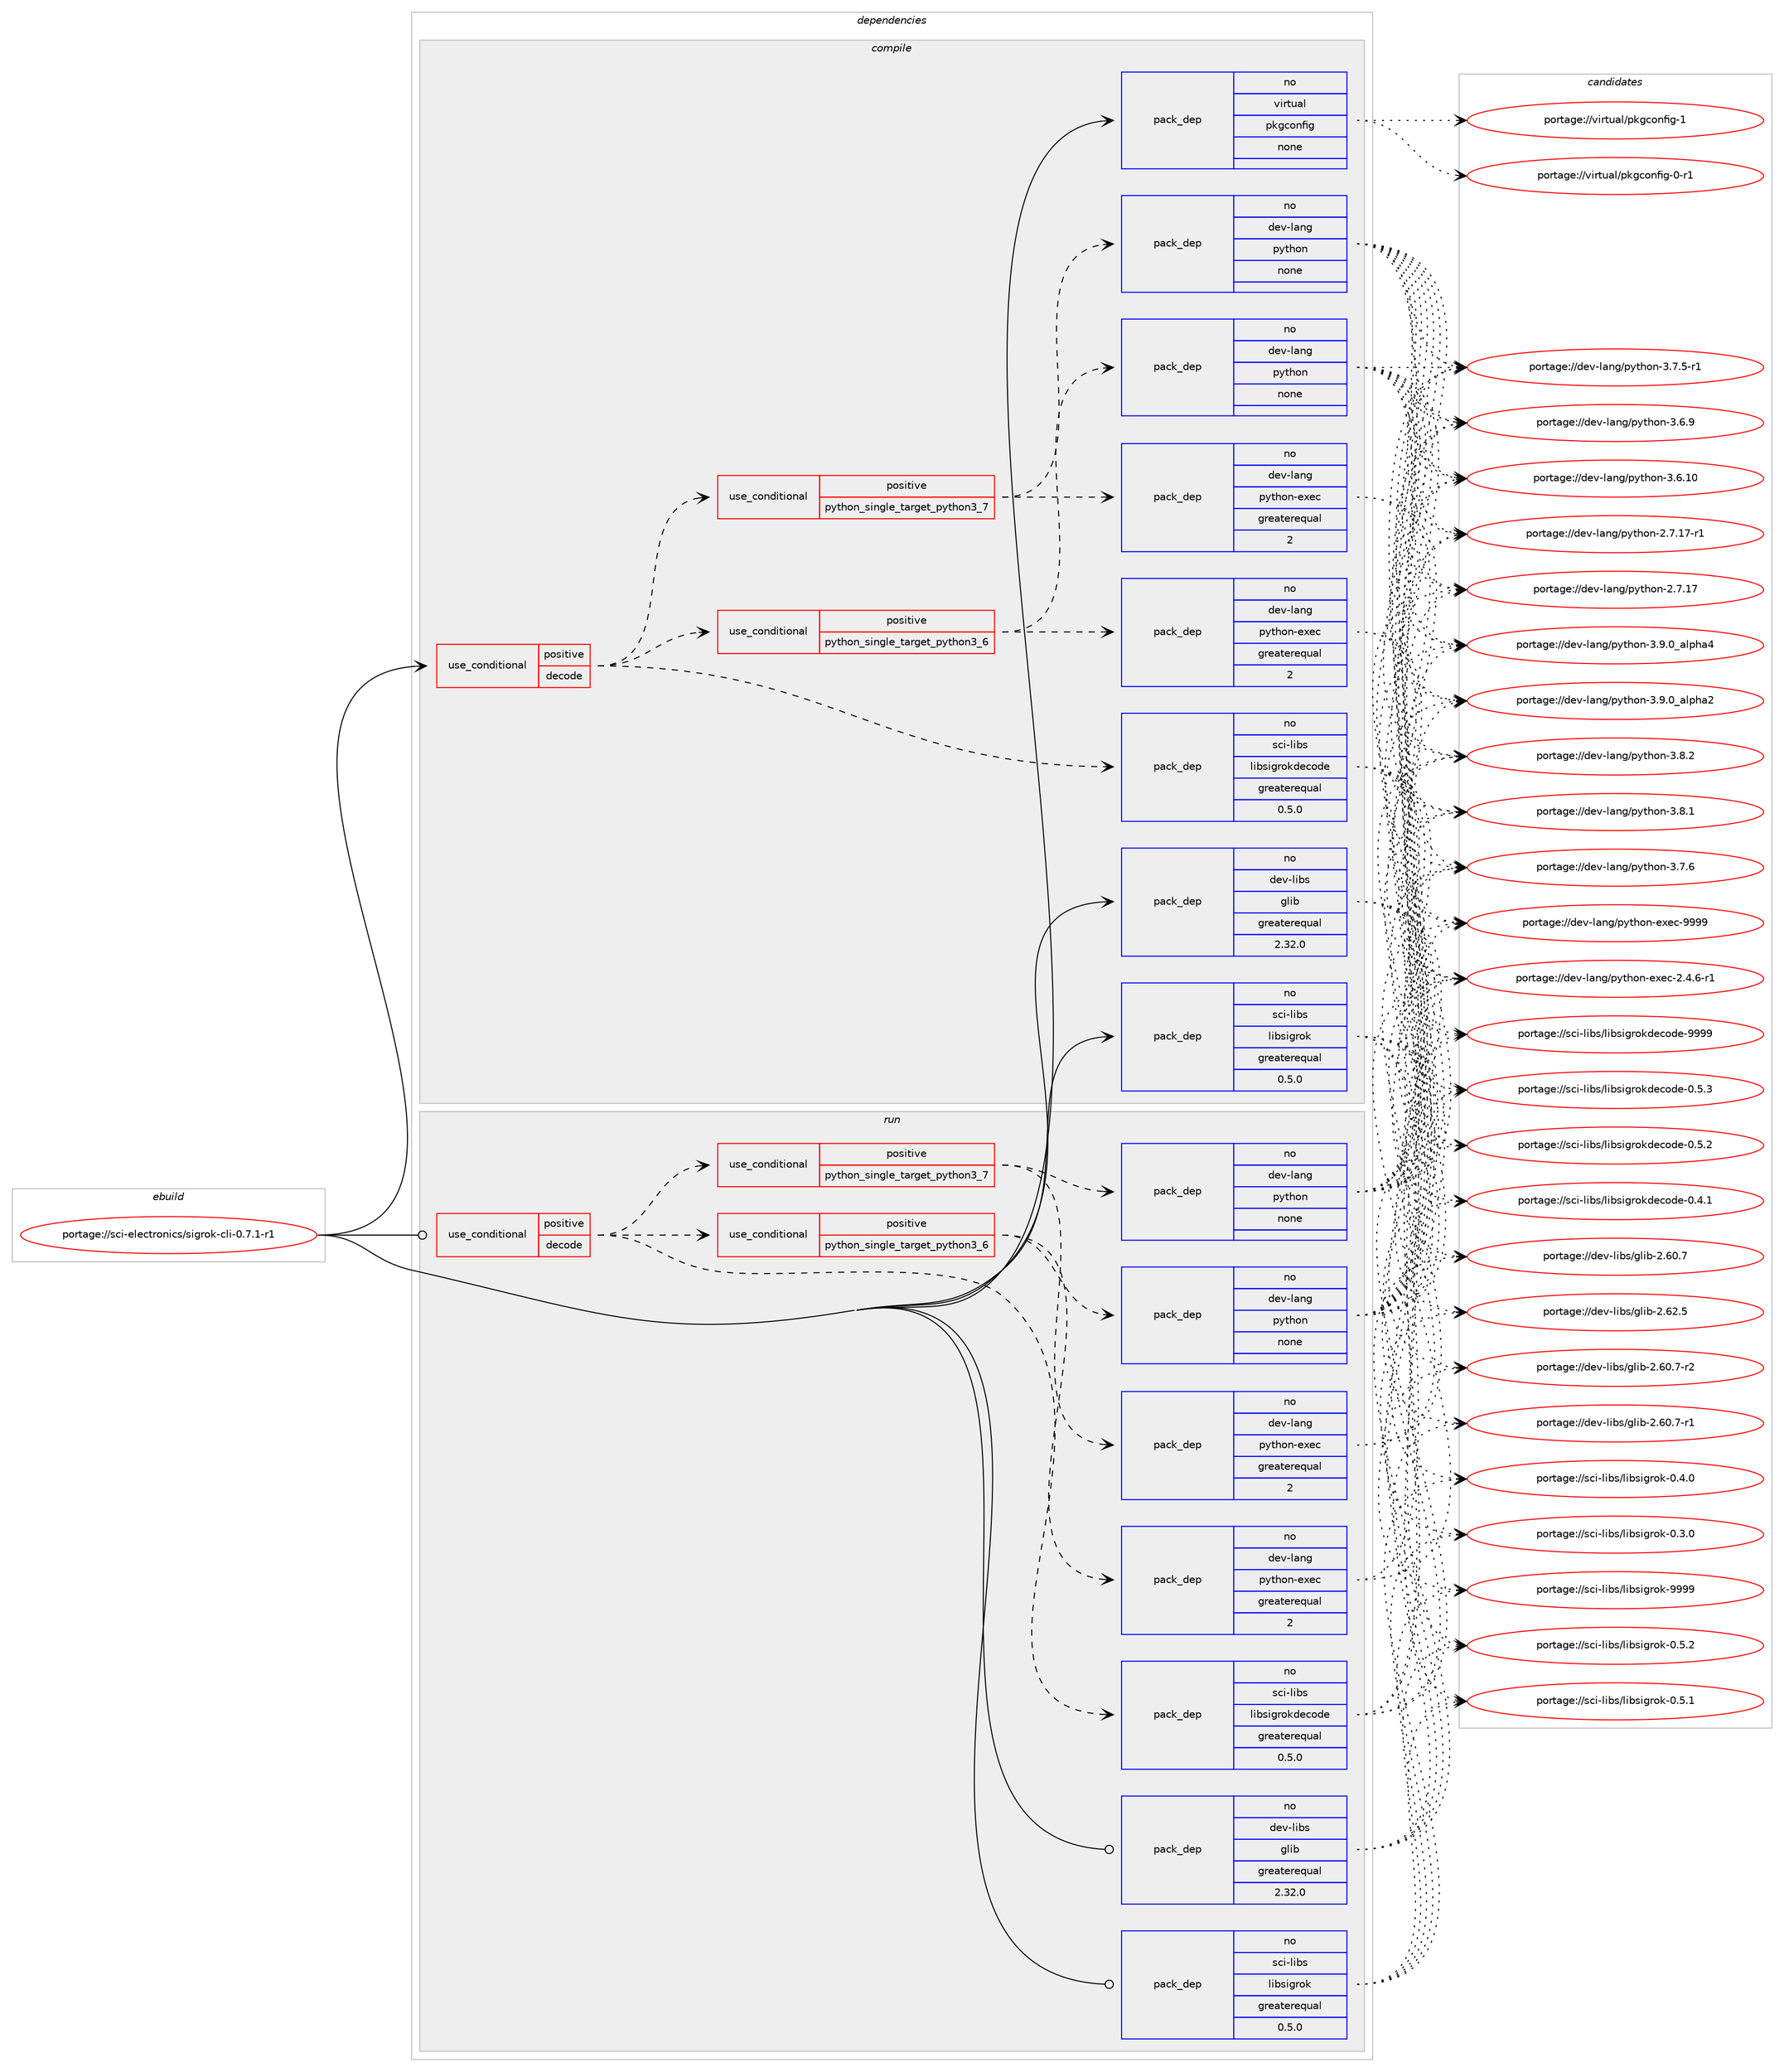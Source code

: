digraph prolog {

# *************
# Graph options
# *************

newrank=true;
concentrate=true;
compound=true;
graph [rankdir=LR,fontname=Helvetica,fontsize=10,ranksep=1.5];#, ranksep=2.5, nodesep=0.2];
edge  [arrowhead=vee];
node  [fontname=Helvetica,fontsize=10];

# **********
# The ebuild
# **********

subgraph cluster_leftcol {
color=gray;
rank=same;
label=<<i>ebuild</i>>;
id [label="portage://sci-electronics/sigrok-cli-0.7.1-r1", color=red, width=4, href="../sci-electronics/sigrok-cli-0.7.1-r1.svg"];
}

# ****************
# The dependencies
# ****************

subgraph cluster_midcol {
color=gray;
label=<<i>dependencies</i>>;
subgraph cluster_compile {
fillcolor="#eeeeee";
style=filled;
label=<<i>compile</i>>;
subgraph cond11163 {
dependency53772 [label=<<TABLE BORDER="0" CELLBORDER="1" CELLSPACING="0" CELLPADDING="4"><TR><TD ROWSPAN="3" CELLPADDING="10">use_conditional</TD></TR><TR><TD>positive</TD></TR><TR><TD>decode</TD></TR></TABLE>>, shape=none, color=red];
subgraph pack41473 {
dependency53773 [label=<<TABLE BORDER="0" CELLBORDER="1" CELLSPACING="0" CELLPADDING="4" WIDTH="220"><TR><TD ROWSPAN="6" CELLPADDING="30">pack_dep</TD></TR><TR><TD WIDTH="110">no</TD></TR><TR><TD>sci-libs</TD></TR><TR><TD>libsigrokdecode</TD></TR><TR><TD>greaterequal</TD></TR><TR><TD>0.5.0</TD></TR></TABLE>>, shape=none, color=blue];
}
dependency53772:e -> dependency53773:w [weight=20,style="dashed",arrowhead="vee"];
subgraph cond11164 {
dependency53774 [label=<<TABLE BORDER="0" CELLBORDER="1" CELLSPACING="0" CELLPADDING="4"><TR><TD ROWSPAN="3" CELLPADDING="10">use_conditional</TD></TR><TR><TD>positive</TD></TR><TR><TD>python_single_target_python3_6</TD></TR></TABLE>>, shape=none, color=red];
subgraph pack41474 {
dependency53775 [label=<<TABLE BORDER="0" CELLBORDER="1" CELLSPACING="0" CELLPADDING="4" WIDTH="220"><TR><TD ROWSPAN="6" CELLPADDING="30">pack_dep</TD></TR><TR><TD WIDTH="110">no</TD></TR><TR><TD>dev-lang</TD></TR><TR><TD>python</TD></TR><TR><TD>none</TD></TR><TR><TD></TD></TR></TABLE>>, shape=none, color=blue];
}
dependency53774:e -> dependency53775:w [weight=20,style="dashed",arrowhead="vee"];
subgraph pack41475 {
dependency53776 [label=<<TABLE BORDER="0" CELLBORDER="1" CELLSPACING="0" CELLPADDING="4" WIDTH="220"><TR><TD ROWSPAN="6" CELLPADDING="30">pack_dep</TD></TR><TR><TD WIDTH="110">no</TD></TR><TR><TD>dev-lang</TD></TR><TR><TD>python-exec</TD></TR><TR><TD>greaterequal</TD></TR><TR><TD>2</TD></TR></TABLE>>, shape=none, color=blue];
}
dependency53774:e -> dependency53776:w [weight=20,style="dashed",arrowhead="vee"];
}
dependency53772:e -> dependency53774:w [weight=20,style="dashed",arrowhead="vee"];
subgraph cond11165 {
dependency53777 [label=<<TABLE BORDER="0" CELLBORDER="1" CELLSPACING="0" CELLPADDING="4"><TR><TD ROWSPAN="3" CELLPADDING="10">use_conditional</TD></TR><TR><TD>positive</TD></TR><TR><TD>python_single_target_python3_7</TD></TR></TABLE>>, shape=none, color=red];
subgraph pack41476 {
dependency53778 [label=<<TABLE BORDER="0" CELLBORDER="1" CELLSPACING="0" CELLPADDING="4" WIDTH="220"><TR><TD ROWSPAN="6" CELLPADDING="30">pack_dep</TD></TR><TR><TD WIDTH="110">no</TD></TR><TR><TD>dev-lang</TD></TR><TR><TD>python</TD></TR><TR><TD>none</TD></TR><TR><TD></TD></TR></TABLE>>, shape=none, color=blue];
}
dependency53777:e -> dependency53778:w [weight=20,style="dashed",arrowhead="vee"];
subgraph pack41477 {
dependency53779 [label=<<TABLE BORDER="0" CELLBORDER="1" CELLSPACING="0" CELLPADDING="4" WIDTH="220"><TR><TD ROWSPAN="6" CELLPADDING="30">pack_dep</TD></TR><TR><TD WIDTH="110">no</TD></TR><TR><TD>dev-lang</TD></TR><TR><TD>python-exec</TD></TR><TR><TD>greaterequal</TD></TR><TR><TD>2</TD></TR></TABLE>>, shape=none, color=blue];
}
dependency53777:e -> dependency53779:w [weight=20,style="dashed",arrowhead="vee"];
}
dependency53772:e -> dependency53777:w [weight=20,style="dashed",arrowhead="vee"];
}
id:e -> dependency53772:w [weight=20,style="solid",arrowhead="vee"];
subgraph pack41478 {
dependency53780 [label=<<TABLE BORDER="0" CELLBORDER="1" CELLSPACING="0" CELLPADDING="4" WIDTH="220"><TR><TD ROWSPAN="6" CELLPADDING="30">pack_dep</TD></TR><TR><TD WIDTH="110">no</TD></TR><TR><TD>dev-libs</TD></TR><TR><TD>glib</TD></TR><TR><TD>greaterequal</TD></TR><TR><TD>2.32.0</TD></TR></TABLE>>, shape=none, color=blue];
}
id:e -> dependency53780:w [weight=20,style="solid",arrowhead="vee"];
subgraph pack41479 {
dependency53781 [label=<<TABLE BORDER="0" CELLBORDER="1" CELLSPACING="0" CELLPADDING="4" WIDTH="220"><TR><TD ROWSPAN="6" CELLPADDING="30">pack_dep</TD></TR><TR><TD WIDTH="110">no</TD></TR><TR><TD>sci-libs</TD></TR><TR><TD>libsigrok</TD></TR><TR><TD>greaterequal</TD></TR><TR><TD>0.5.0</TD></TR></TABLE>>, shape=none, color=blue];
}
id:e -> dependency53781:w [weight=20,style="solid",arrowhead="vee"];
subgraph pack41480 {
dependency53782 [label=<<TABLE BORDER="0" CELLBORDER="1" CELLSPACING="0" CELLPADDING="4" WIDTH="220"><TR><TD ROWSPAN="6" CELLPADDING="30">pack_dep</TD></TR><TR><TD WIDTH="110">no</TD></TR><TR><TD>virtual</TD></TR><TR><TD>pkgconfig</TD></TR><TR><TD>none</TD></TR><TR><TD></TD></TR></TABLE>>, shape=none, color=blue];
}
id:e -> dependency53782:w [weight=20,style="solid",arrowhead="vee"];
}
subgraph cluster_compileandrun {
fillcolor="#eeeeee";
style=filled;
label=<<i>compile and run</i>>;
}
subgraph cluster_run {
fillcolor="#eeeeee";
style=filled;
label=<<i>run</i>>;
subgraph cond11166 {
dependency53783 [label=<<TABLE BORDER="0" CELLBORDER="1" CELLSPACING="0" CELLPADDING="4"><TR><TD ROWSPAN="3" CELLPADDING="10">use_conditional</TD></TR><TR><TD>positive</TD></TR><TR><TD>decode</TD></TR></TABLE>>, shape=none, color=red];
subgraph pack41481 {
dependency53784 [label=<<TABLE BORDER="0" CELLBORDER="1" CELLSPACING="0" CELLPADDING="4" WIDTH="220"><TR><TD ROWSPAN="6" CELLPADDING="30">pack_dep</TD></TR><TR><TD WIDTH="110">no</TD></TR><TR><TD>sci-libs</TD></TR><TR><TD>libsigrokdecode</TD></TR><TR><TD>greaterequal</TD></TR><TR><TD>0.5.0</TD></TR></TABLE>>, shape=none, color=blue];
}
dependency53783:e -> dependency53784:w [weight=20,style="dashed",arrowhead="vee"];
subgraph cond11167 {
dependency53785 [label=<<TABLE BORDER="0" CELLBORDER="1" CELLSPACING="0" CELLPADDING="4"><TR><TD ROWSPAN="3" CELLPADDING="10">use_conditional</TD></TR><TR><TD>positive</TD></TR><TR><TD>python_single_target_python3_6</TD></TR></TABLE>>, shape=none, color=red];
subgraph pack41482 {
dependency53786 [label=<<TABLE BORDER="0" CELLBORDER="1" CELLSPACING="0" CELLPADDING="4" WIDTH="220"><TR><TD ROWSPAN="6" CELLPADDING="30">pack_dep</TD></TR><TR><TD WIDTH="110">no</TD></TR><TR><TD>dev-lang</TD></TR><TR><TD>python</TD></TR><TR><TD>none</TD></TR><TR><TD></TD></TR></TABLE>>, shape=none, color=blue];
}
dependency53785:e -> dependency53786:w [weight=20,style="dashed",arrowhead="vee"];
subgraph pack41483 {
dependency53787 [label=<<TABLE BORDER="0" CELLBORDER="1" CELLSPACING="0" CELLPADDING="4" WIDTH="220"><TR><TD ROWSPAN="6" CELLPADDING="30">pack_dep</TD></TR><TR><TD WIDTH="110">no</TD></TR><TR><TD>dev-lang</TD></TR><TR><TD>python-exec</TD></TR><TR><TD>greaterequal</TD></TR><TR><TD>2</TD></TR></TABLE>>, shape=none, color=blue];
}
dependency53785:e -> dependency53787:w [weight=20,style="dashed",arrowhead="vee"];
}
dependency53783:e -> dependency53785:w [weight=20,style="dashed",arrowhead="vee"];
subgraph cond11168 {
dependency53788 [label=<<TABLE BORDER="0" CELLBORDER="1" CELLSPACING="0" CELLPADDING="4"><TR><TD ROWSPAN="3" CELLPADDING="10">use_conditional</TD></TR><TR><TD>positive</TD></TR><TR><TD>python_single_target_python3_7</TD></TR></TABLE>>, shape=none, color=red];
subgraph pack41484 {
dependency53789 [label=<<TABLE BORDER="0" CELLBORDER="1" CELLSPACING="0" CELLPADDING="4" WIDTH="220"><TR><TD ROWSPAN="6" CELLPADDING="30">pack_dep</TD></TR><TR><TD WIDTH="110">no</TD></TR><TR><TD>dev-lang</TD></TR><TR><TD>python</TD></TR><TR><TD>none</TD></TR><TR><TD></TD></TR></TABLE>>, shape=none, color=blue];
}
dependency53788:e -> dependency53789:w [weight=20,style="dashed",arrowhead="vee"];
subgraph pack41485 {
dependency53790 [label=<<TABLE BORDER="0" CELLBORDER="1" CELLSPACING="0" CELLPADDING="4" WIDTH="220"><TR><TD ROWSPAN="6" CELLPADDING="30">pack_dep</TD></TR><TR><TD WIDTH="110">no</TD></TR><TR><TD>dev-lang</TD></TR><TR><TD>python-exec</TD></TR><TR><TD>greaterequal</TD></TR><TR><TD>2</TD></TR></TABLE>>, shape=none, color=blue];
}
dependency53788:e -> dependency53790:w [weight=20,style="dashed",arrowhead="vee"];
}
dependency53783:e -> dependency53788:w [weight=20,style="dashed",arrowhead="vee"];
}
id:e -> dependency53783:w [weight=20,style="solid",arrowhead="odot"];
subgraph pack41486 {
dependency53791 [label=<<TABLE BORDER="0" CELLBORDER="1" CELLSPACING="0" CELLPADDING="4" WIDTH="220"><TR><TD ROWSPAN="6" CELLPADDING="30">pack_dep</TD></TR><TR><TD WIDTH="110">no</TD></TR><TR><TD>dev-libs</TD></TR><TR><TD>glib</TD></TR><TR><TD>greaterequal</TD></TR><TR><TD>2.32.0</TD></TR></TABLE>>, shape=none, color=blue];
}
id:e -> dependency53791:w [weight=20,style="solid",arrowhead="odot"];
subgraph pack41487 {
dependency53792 [label=<<TABLE BORDER="0" CELLBORDER="1" CELLSPACING="0" CELLPADDING="4" WIDTH="220"><TR><TD ROWSPAN="6" CELLPADDING="30">pack_dep</TD></TR><TR><TD WIDTH="110">no</TD></TR><TR><TD>sci-libs</TD></TR><TR><TD>libsigrok</TD></TR><TR><TD>greaterequal</TD></TR><TR><TD>0.5.0</TD></TR></TABLE>>, shape=none, color=blue];
}
id:e -> dependency53792:w [weight=20,style="solid",arrowhead="odot"];
}
}

# **************
# The candidates
# **************

subgraph cluster_choices {
rank=same;
color=gray;
label=<<i>candidates</i>>;

subgraph choice41473 {
color=black;
nodesep=1;
choice1159910545108105981154710810598115105103114111107100101991111001014557575757 [label="portage://sci-libs/libsigrokdecode-9999", color=red, width=4,href="../sci-libs/libsigrokdecode-9999.svg"];
choice115991054510810598115471081059811510510311411110710010199111100101454846534651 [label="portage://sci-libs/libsigrokdecode-0.5.3", color=red, width=4,href="../sci-libs/libsigrokdecode-0.5.3.svg"];
choice115991054510810598115471081059811510510311411110710010199111100101454846534650 [label="portage://sci-libs/libsigrokdecode-0.5.2", color=red, width=4,href="../sci-libs/libsigrokdecode-0.5.2.svg"];
choice115991054510810598115471081059811510510311411110710010199111100101454846524649 [label="portage://sci-libs/libsigrokdecode-0.4.1", color=red, width=4,href="../sci-libs/libsigrokdecode-0.4.1.svg"];
dependency53773:e -> choice1159910545108105981154710810598115105103114111107100101991111001014557575757:w [style=dotted,weight="100"];
dependency53773:e -> choice115991054510810598115471081059811510510311411110710010199111100101454846534651:w [style=dotted,weight="100"];
dependency53773:e -> choice115991054510810598115471081059811510510311411110710010199111100101454846534650:w [style=dotted,weight="100"];
dependency53773:e -> choice115991054510810598115471081059811510510311411110710010199111100101454846524649:w [style=dotted,weight="100"];
}
subgraph choice41474 {
color=black;
nodesep=1;
choice10010111845108971101034711212111610411111045514657464895971081121049752 [label="portage://dev-lang/python-3.9.0_alpha4", color=red, width=4,href="../dev-lang/python-3.9.0_alpha4.svg"];
choice10010111845108971101034711212111610411111045514657464895971081121049750 [label="portage://dev-lang/python-3.9.0_alpha2", color=red, width=4,href="../dev-lang/python-3.9.0_alpha2.svg"];
choice100101118451089711010347112121116104111110455146564650 [label="portage://dev-lang/python-3.8.2", color=red, width=4,href="../dev-lang/python-3.8.2.svg"];
choice100101118451089711010347112121116104111110455146564649 [label="portage://dev-lang/python-3.8.1", color=red, width=4,href="../dev-lang/python-3.8.1.svg"];
choice100101118451089711010347112121116104111110455146554654 [label="portage://dev-lang/python-3.7.6", color=red, width=4,href="../dev-lang/python-3.7.6.svg"];
choice1001011184510897110103471121211161041111104551465546534511449 [label="portage://dev-lang/python-3.7.5-r1", color=red, width=4,href="../dev-lang/python-3.7.5-r1.svg"];
choice100101118451089711010347112121116104111110455146544657 [label="portage://dev-lang/python-3.6.9", color=red, width=4,href="../dev-lang/python-3.6.9.svg"];
choice10010111845108971101034711212111610411111045514654464948 [label="portage://dev-lang/python-3.6.10", color=red, width=4,href="../dev-lang/python-3.6.10.svg"];
choice100101118451089711010347112121116104111110455046554649554511449 [label="portage://dev-lang/python-2.7.17-r1", color=red, width=4,href="../dev-lang/python-2.7.17-r1.svg"];
choice10010111845108971101034711212111610411111045504655464955 [label="portage://dev-lang/python-2.7.17", color=red, width=4,href="../dev-lang/python-2.7.17.svg"];
dependency53775:e -> choice10010111845108971101034711212111610411111045514657464895971081121049752:w [style=dotted,weight="100"];
dependency53775:e -> choice10010111845108971101034711212111610411111045514657464895971081121049750:w [style=dotted,weight="100"];
dependency53775:e -> choice100101118451089711010347112121116104111110455146564650:w [style=dotted,weight="100"];
dependency53775:e -> choice100101118451089711010347112121116104111110455146564649:w [style=dotted,weight="100"];
dependency53775:e -> choice100101118451089711010347112121116104111110455146554654:w [style=dotted,weight="100"];
dependency53775:e -> choice1001011184510897110103471121211161041111104551465546534511449:w [style=dotted,weight="100"];
dependency53775:e -> choice100101118451089711010347112121116104111110455146544657:w [style=dotted,weight="100"];
dependency53775:e -> choice10010111845108971101034711212111610411111045514654464948:w [style=dotted,weight="100"];
dependency53775:e -> choice100101118451089711010347112121116104111110455046554649554511449:w [style=dotted,weight="100"];
dependency53775:e -> choice10010111845108971101034711212111610411111045504655464955:w [style=dotted,weight="100"];
}
subgraph choice41475 {
color=black;
nodesep=1;
choice10010111845108971101034711212111610411111045101120101994557575757 [label="portage://dev-lang/python-exec-9999", color=red, width=4,href="../dev-lang/python-exec-9999.svg"];
choice10010111845108971101034711212111610411111045101120101994550465246544511449 [label="portage://dev-lang/python-exec-2.4.6-r1", color=red, width=4,href="../dev-lang/python-exec-2.4.6-r1.svg"];
dependency53776:e -> choice10010111845108971101034711212111610411111045101120101994557575757:w [style=dotted,weight="100"];
dependency53776:e -> choice10010111845108971101034711212111610411111045101120101994550465246544511449:w [style=dotted,weight="100"];
}
subgraph choice41476 {
color=black;
nodesep=1;
choice10010111845108971101034711212111610411111045514657464895971081121049752 [label="portage://dev-lang/python-3.9.0_alpha4", color=red, width=4,href="../dev-lang/python-3.9.0_alpha4.svg"];
choice10010111845108971101034711212111610411111045514657464895971081121049750 [label="portage://dev-lang/python-3.9.0_alpha2", color=red, width=4,href="../dev-lang/python-3.9.0_alpha2.svg"];
choice100101118451089711010347112121116104111110455146564650 [label="portage://dev-lang/python-3.8.2", color=red, width=4,href="../dev-lang/python-3.8.2.svg"];
choice100101118451089711010347112121116104111110455146564649 [label="portage://dev-lang/python-3.8.1", color=red, width=4,href="../dev-lang/python-3.8.1.svg"];
choice100101118451089711010347112121116104111110455146554654 [label="portage://dev-lang/python-3.7.6", color=red, width=4,href="../dev-lang/python-3.7.6.svg"];
choice1001011184510897110103471121211161041111104551465546534511449 [label="portage://dev-lang/python-3.7.5-r1", color=red, width=4,href="../dev-lang/python-3.7.5-r1.svg"];
choice100101118451089711010347112121116104111110455146544657 [label="portage://dev-lang/python-3.6.9", color=red, width=4,href="../dev-lang/python-3.6.9.svg"];
choice10010111845108971101034711212111610411111045514654464948 [label="portage://dev-lang/python-3.6.10", color=red, width=4,href="../dev-lang/python-3.6.10.svg"];
choice100101118451089711010347112121116104111110455046554649554511449 [label="portage://dev-lang/python-2.7.17-r1", color=red, width=4,href="../dev-lang/python-2.7.17-r1.svg"];
choice10010111845108971101034711212111610411111045504655464955 [label="portage://dev-lang/python-2.7.17", color=red, width=4,href="../dev-lang/python-2.7.17.svg"];
dependency53778:e -> choice10010111845108971101034711212111610411111045514657464895971081121049752:w [style=dotted,weight="100"];
dependency53778:e -> choice10010111845108971101034711212111610411111045514657464895971081121049750:w [style=dotted,weight="100"];
dependency53778:e -> choice100101118451089711010347112121116104111110455146564650:w [style=dotted,weight="100"];
dependency53778:e -> choice100101118451089711010347112121116104111110455146564649:w [style=dotted,weight="100"];
dependency53778:e -> choice100101118451089711010347112121116104111110455146554654:w [style=dotted,weight="100"];
dependency53778:e -> choice1001011184510897110103471121211161041111104551465546534511449:w [style=dotted,weight="100"];
dependency53778:e -> choice100101118451089711010347112121116104111110455146544657:w [style=dotted,weight="100"];
dependency53778:e -> choice10010111845108971101034711212111610411111045514654464948:w [style=dotted,weight="100"];
dependency53778:e -> choice100101118451089711010347112121116104111110455046554649554511449:w [style=dotted,weight="100"];
dependency53778:e -> choice10010111845108971101034711212111610411111045504655464955:w [style=dotted,weight="100"];
}
subgraph choice41477 {
color=black;
nodesep=1;
choice10010111845108971101034711212111610411111045101120101994557575757 [label="portage://dev-lang/python-exec-9999", color=red, width=4,href="../dev-lang/python-exec-9999.svg"];
choice10010111845108971101034711212111610411111045101120101994550465246544511449 [label="portage://dev-lang/python-exec-2.4.6-r1", color=red, width=4,href="../dev-lang/python-exec-2.4.6-r1.svg"];
dependency53779:e -> choice10010111845108971101034711212111610411111045101120101994557575757:w [style=dotted,weight="100"];
dependency53779:e -> choice10010111845108971101034711212111610411111045101120101994550465246544511449:w [style=dotted,weight="100"];
}
subgraph choice41478 {
color=black;
nodesep=1;
choice1001011184510810598115471031081059845504654504653 [label="portage://dev-libs/glib-2.62.5", color=red, width=4,href="../dev-libs/glib-2.62.5.svg"];
choice10010111845108105981154710310810598455046544846554511450 [label="portage://dev-libs/glib-2.60.7-r2", color=red, width=4,href="../dev-libs/glib-2.60.7-r2.svg"];
choice10010111845108105981154710310810598455046544846554511449 [label="portage://dev-libs/glib-2.60.7-r1", color=red, width=4,href="../dev-libs/glib-2.60.7-r1.svg"];
choice1001011184510810598115471031081059845504654484655 [label="portage://dev-libs/glib-2.60.7", color=red, width=4,href="../dev-libs/glib-2.60.7.svg"];
dependency53780:e -> choice1001011184510810598115471031081059845504654504653:w [style=dotted,weight="100"];
dependency53780:e -> choice10010111845108105981154710310810598455046544846554511450:w [style=dotted,weight="100"];
dependency53780:e -> choice10010111845108105981154710310810598455046544846554511449:w [style=dotted,weight="100"];
dependency53780:e -> choice1001011184510810598115471031081059845504654484655:w [style=dotted,weight="100"];
}
subgraph choice41479 {
color=black;
nodesep=1;
choice11599105451081059811547108105981151051031141111074557575757 [label="portage://sci-libs/libsigrok-9999", color=red, width=4,href="../sci-libs/libsigrok-9999.svg"];
choice1159910545108105981154710810598115105103114111107454846534650 [label="portage://sci-libs/libsigrok-0.5.2", color=red, width=4,href="../sci-libs/libsigrok-0.5.2.svg"];
choice1159910545108105981154710810598115105103114111107454846534649 [label="portage://sci-libs/libsigrok-0.5.1", color=red, width=4,href="../sci-libs/libsigrok-0.5.1.svg"];
choice1159910545108105981154710810598115105103114111107454846524648 [label="portage://sci-libs/libsigrok-0.4.0", color=red, width=4,href="../sci-libs/libsigrok-0.4.0.svg"];
choice1159910545108105981154710810598115105103114111107454846514648 [label="portage://sci-libs/libsigrok-0.3.0", color=red, width=4,href="../sci-libs/libsigrok-0.3.0.svg"];
dependency53781:e -> choice11599105451081059811547108105981151051031141111074557575757:w [style=dotted,weight="100"];
dependency53781:e -> choice1159910545108105981154710810598115105103114111107454846534650:w [style=dotted,weight="100"];
dependency53781:e -> choice1159910545108105981154710810598115105103114111107454846534649:w [style=dotted,weight="100"];
dependency53781:e -> choice1159910545108105981154710810598115105103114111107454846524648:w [style=dotted,weight="100"];
dependency53781:e -> choice1159910545108105981154710810598115105103114111107454846514648:w [style=dotted,weight="100"];
}
subgraph choice41480 {
color=black;
nodesep=1;
choice1181051141161179710847112107103991111101021051034549 [label="portage://virtual/pkgconfig-1", color=red, width=4,href="../virtual/pkgconfig-1.svg"];
choice11810511411611797108471121071039911111010210510345484511449 [label="portage://virtual/pkgconfig-0-r1", color=red, width=4,href="../virtual/pkgconfig-0-r1.svg"];
dependency53782:e -> choice1181051141161179710847112107103991111101021051034549:w [style=dotted,weight="100"];
dependency53782:e -> choice11810511411611797108471121071039911111010210510345484511449:w [style=dotted,weight="100"];
}
subgraph choice41481 {
color=black;
nodesep=1;
choice1159910545108105981154710810598115105103114111107100101991111001014557575757 [label="portage://sci-libs/libsigrokdecode-9999", color=red, width=4,href="../sci-libs/libsigrokdecode-9999.svg"];
choice115991054510810598115471081059811510510311411110710010199111100101454846534651 [label="portage://sci-libs/libsigrokdecode-0.5.3", color=red, width=4,href="../sci-libs/libsigrokdecode-0.5.3.svg"];
choice115991054510810598115471081059811510510311411110710010199111100101454846534650 [label="portage://sci-libs/libsigrokdecode-0.5.2", color=red, width=4,href="../sci-libs/libsigrokdecode-0.5.2.svg"];
choice115991054510810598115471081059811510510311411110710010199111100101454846524649 [label="portage://sci-libs/libsigrokdecode-0.4.1", color=red, width=4,href="../sci-libs/libsigrokdecode-0.4.1.svg"];
dependency53784:e -> choice1159910545108105981154710810598115105103114111107100101991111001014557575757:w [style=dotted,weight="100"];
dependency53784:e -> choice115991054510810598115471081059811510510311411110710010199111100101454846534651:w [style=dotted,weight="100"];
dependency53784:e -> choice115991054510810598115471081059811510510311411110710010199111100101454846534650:w [style=dotted,weight="100"];
dependency53784:e -> choice115991054510810598115471081059811510510311411110710010199111100101454846524649:w [style=dotted,weight="100"];
}
subgraph choice41482 {
color=black;
nodesep=1;
choice10010111845108971101034711212111610411111045514657464895971081121049752 [label="portage://dev-lang/python-3.9.0_alpha4", color=red, width=4,href="../dev-lang/python-3.9.0_alpha4.svg"];
choice10010111845108971101034711212111610411111045514657464895971081121049750 [label="portage://dev-lang/python-3.9.0_alpha2", color=red, width=4,href="../dev-lang/python-3.9.0_alpha2.svg"];
choice100101118451089711010347112121116104111110455146564650 [label="portage://dev-lang/python-3.8.2", color=red, width=4,href="../dev-lang/python-3.8.2.svg"];
choice100101118451089711010347112121116104111110455146564649 [label="portage://dev-lang/python-3.8.1", color=red, width=4,href="../dev-lang/python-3.8.1.svg"];
choice100101118451089711010347112121116104111110455146554654 [label="portage://dev-lang/python-3.7.6", color=red, width=4,href="../dev-lang/python-3.7.6.svg"];
choice1001011184510897110103471121211161041111104551465546534511449 [label="portage://dev-lang/python-3.7.5-r1", color=red, width=4,href="../dev-lang/python-3.7.5-r1.svg"];
choice100101118451089711010347112121116104111110455146544657 [label="portage://dev-lang/python-3.6.9", color=red, width=4,href="../dev-lang/python-3.6.9.svg"];
choice10010111845108971101034711212111610411111045514654464948 [label="portage://dev-lang/python-3.6.10", color=red, width=4,href="../dev-lang/python-3.6.10.svg"];
choice100101118451089711010347112121116104111110455046554649554511449 [label="portage://dev-lang/python-2.7.17-r1", color=red, width=4,href="../dev-lang/python-2.7.17-r1.svg"];
choice10010111845108971101034711212111610411111045504655464955 [label="portage://dev-lang/python-2.7.17", color=red, width=4,href="../dev-lang/python-2.7.17.svg"];
dependency53786:e -> choice10010111845108971101034711212111610411111045514657464895971081121049752:w [style=dotted,weight="100"];
dependency53786:e -> choice10010111845108971101034711212111610411111045514657464895971081121049750:w [style=dotted,weight="100"];
dependency53786:e -> choice100101118451089711010347112121116104111110455146564650:w [style=dotted,weight="100"];
dependency53786:e -> choice100101118451089711010347112121116104111110455146564649:w [style=dotted,weight="100"];
dependency53786:e -> choice100101118451089711010347112121116104111110455146554654:w [style=dotted,weight="100"];
dependency53786:e -> choice1001011184510897110103471121211161041111104551465546534511449:w [style=dotted,weight="100"];
dependency53786:e -> choice100101118451089711010347112121116104111110455146544657:w [style=dotted,weight="100"];
dependency53786:e -> choice10010111845108971101034711212111610411111045514654464948:w [style=dotted,weight="100"];
dependency53786:e -> choice100101118451089711010347112121116104111110455046554649554511449:w [style=dotted,weight="100"];
dependency53786:e -> choice10010111845108971101034711212111610411111045504655464955:w [style=dotted,weight="100"];
}
subgraph choice41483 {
color=black;
nodesep=1;
choice10010111845108971101034711212111610411111045101120101994557575757 [label="portage://dev-lang/python-exec-9999", color=red, width=4,href="../dev-lang/python-exec-9999.svg"];
choice10010111845108971101034711212111610411111045101120101994550465246544511449 [label="portage://dev-lang/python-exec-2.4.6-r1", color=red, width=4,href="../dev-lang/python-exec-2.4.6-r1.svg"];
dependency53787:e -> choice10010111845108971101034711212111610411111045101120101994557575757:w [style=dotted,weight="100"];
dependency53787:e -> choice10010111845108971101034711212111610411111045101120101994550465246544511449:w [style=dotted,weight="100"];
}
subgraph choice41484 {
color=black;
nodesep=1;
choice10010111845108971101034711212111610411111045514657464895971081121049752 [label="portage://dev-lang/python-3.9.0_alpha4", color=red, width=4,href="../dev-lang/python-3.9.0_alpha4.svg"];
choice10010111845108971101034711212111610411111045514657464895971081121049750 [label="portage://dev-lang/python-3.9.0_alpha2", color=red, width=4,href="../dev-lang/python-3.9.0_alpha2.svg"];
choice100101118451089711010347112121116104111110455146564650 [label="portage://dev-lang/python-3.8.2", color=red, width=4,href="../dev-lang/python-3.8.2.svg"];
choice100101118451089711010347112121116104111110455146564649 [label="portage://dev-lang/python-3.8.1", color=red, width=4,href="../dev-lang/python-3.8.1.svg"];
choice100101118451089711010347112121116104111110455146554654 [label="portage://dev-lang/python-3.7.6", color=red, width=4,href="../dev-lang/python-3.7.6.svg"];
choice1001011184510897110103471121211161041111104551465546534511449 [label="portage://dev-lang/python-3.7.5-r1", color=red, width=4,href="../dev-lang/python-3.7.5-r1.svg"];
choice100101118451089711010347112121116104111110455146544657 [label="portage://dev-lang/python-3.6.9", color=red, width=4,href="../dev-lang/python-3.6.9.svg"];
choice10010111845108971101034711212111610411111045514654464948 [label="portage://dev-lang/python-3.6.10", color=red, width=4,href="../dev-lang/python-3.6.10.svg"];
choice100101118451089711010347112121116104111110455046554649554511449 [label="portage://dev-lang/python-2.7.17-r1", color=red, width=4,href="../dev-lang/python-2.7.17-r1.svg"];
choice10010111845108971101034711212111610411111045504655464955 [label="portage://dev-lang/python-2.7.17", color=red, width=4,href="../dev-lang/python-2.7.17.svg"];
dependency53789:e -> choice10010111845108971101034711212111610411111045514657464895971081121049752:w [style=dotted,weight="100"];
dependency53789:e -> choice10010111845108971101034711212111610411111045514657464895971081121049750:w [style=dotted,weight="100"];
dependency53789:e -> choice100101118451089711010347112121116104111110455146564650:w [style=dotted,weight="100"];
dependency53789:e -> choice100101118451089711010347112121116104111110455146564649:w [style=dotted,weight="100"];
dependency53789:e -> choice100101118451089711010347112121116104111110455146554654:w [style=dotted,weight="100"];
dependency53789:e -> choice1001011184510897110103471121211161041111104551465546534511449:w [style=dotted,weight="100"];
dependency53789:e -> choice100101118451089711010347112121116104111110455146544657:w [style=dotted,weight="100"];
dependency53789:e -> choice10010111845108971101034711212111610411111045514654464948:w [style=dotted,weight="100"];
dependency53789:e -> choice100101118451089711010347112121116104111110455046554649554511449:w [style=dotted,weight="100"];
dependency53789:e -> choice10010111845108971101034711212111610411111045504655464955:w [style=dotted,weight="100"];
}
subgraph choice41485 {
color=black;
nodesep=1;
choice10010111845108971101034711212111610411111045101120101994557575757 [label="portage://dev-lang/python-exec-9999", color=red, width=4,href="../dev-lang/python-exec-9999.svg"];
choice10010111845108971101034711212111610411111045101120101994550465246544511449 [label="portage://dev-lang/python-exec-2.4.6-r1", color=red, width=4,href="../dev-lang/python-exec-2.4.6-r1.svg"];
dependency53790:e -> choice10010111845108971101034711212111610411111045101120101994557575757:w [style=dotted,weight="100"];
dependency53790:e -> choice10010111845108971101034711212111610411111045101120101994550465246544511449:w [style=dotted,weight="100"];
}
subgraph choice41486 {
color=black;
nodesep=1;
choice1001011184510810598115471031081059845504654504653 [label="portage://dev-libs/glib-2.62.5", color=red, width=4,href="../dev-libs/glib-2.62.5.svg"];
choice10010111845108105981154710310810598455046544846554511450 [label="portage://dev-libs/glib-2.60.7-r2", color=red, width=4,href="../dev-libs/glib-2.60.7-r2.svg"];
choice10010111845108105981154710310810598455046544846554511449 [label="portage://dev-libs/glib-2.60.7-r1", color=red, width=4,href="../dev-libs/glib-2.60.7-r1.svg"];
choice1001011184510810598115471031081059845504654484655 [label="portage://dev-libs/glib-2.60.7", color=red, width=4,href="../dev-libs/glib-2.60.7.svg"];
dependency53791:e -> choice1001011184510810598115471031081059845504654504653:w [style=dotted,weight="100"];
dependency53791:e -> choice10010111845108105981154710310810598455046544846554511450:w [style=dotted,weight="100"];
dependency53791:e -> choice10010111845108105981154710310810598455046544846554511449:w [style=dotted,weight="100"];
dependency53791:e -> choice1001011184510810598115471031081059845504654484655:w [style=dotted,weight="100"];
}
subgraph choice41487 {
color=black;
nodesep=1;
choice11599105451081059811547108105981151051031141111074557575757 [label="portage://sci-libs/libsigrok-9999", color=red, width=4,href="../sci-libs/libsigrok-9999.svg"];
choice1159910545108105981154710810598115105103114111107454846534650 [label="portage://sci-libs/libsigrok-0.5.2", color=red, width=4,href="../sci-libs/libsigrok-0.5.2.svg"];
choice1159910545108105981154710810598115105103114111107454846534649 [label="portage://sci-libs/libsigrok-0.5.1", color=red, width=4,href="../sci-libs/libsigrok-0.5.1.svg"];
choice1159910545108105981154710810598115105103114111107454846524648 [label="portage://sci-libs/libsigrok-0.4.0", color=red, width=4,href="../sci-libs/libsigrok-0.4.0.svg"];
choice1159910545108105981154710810598115105103114111107454846514648 [label="portage://sci-libs/libsigrok-0.3.0", color=red, width=4,href="../sci-libs/libsigrok-0.3.0.svg"];
dependency53792:e -> choice11599105451081059811547108105981151051031141111074557575757:w [style=dotted,weight="100"];
dependency53792:e -> choice1159910545108105981154710810598115105103114111107454846534650:w [style=dotted,weight="100"];
dependency53792:e -> choice1159910545108105981154710810598115105103114111107454846534649:w [style=dotted,weight="100"];
dependency53792:e -> choice1159910545108105981154710810598115105103114111107454846524648:w [style=dotted,weight="100"];
dependency53792:e -> choice1159910545108105981154710810598115105103114111107454846514648:w [style=dotted,weight="100"];
}
}

}

